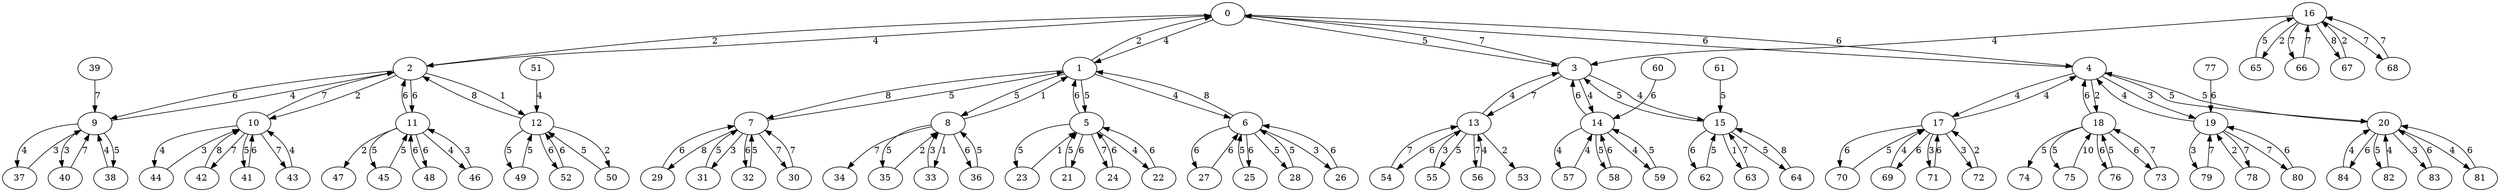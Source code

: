 strict digraph "" {
	0 -> 1	[label=4];
	0 -> 2	[label=2];
	0 -> 3	[label=5];
	0 -> 4	[label=6];
	1 -> 0	[label=2];
	1 -> 5	[label=5];
	1 -> 6	[label=4];
	1 -> 7	[label=8];
	1 -> 8	[label=5];
	2 -> 0	[label=4];
	2 -> 9	[label=6];
	2 -> 10	[label=2];
	2 -> 11	[label=6];
	2 -> 12	[label=1];
	3 -> 0	[label=7];
	3 -> 13	[label=7];
	3 -> 14	[label=4];
	3 -> 15	[label=4];
	4 -> 0	[label=6];
	4 -> 17	[label=4];
	4 -> 18	[label=2];
	4 -> 19	[label=3];
	4 -> 20	[label=5];
	5 -> 1	[label=6];
	5 -> 21	[label=6];
	5 -> 22	[label=4];
	5 -> 23	[label=5];
	5 -> 24	[label=7];
	6 -> 1	[label=8];
	6 -> 25	[label=6];
	6 -> 26	[label=3];
	6 -> 27	[label=6];
	6 -> 28	[label=5];
	7 -> 1	[label=5];
	7 -> 29	[label=8];
	7 -> 30	[label=7];
	7 -> 31	[label=3];
	7 -> 32	[label=6];
	8 -> 1	[label=1];
	8 -> 33	[label=1];
	8 -> 34	[label=7];
	8 -> 35	[label=5];
	8 -> 36	[label=6];
	9 -> 2	[label=4];
	9 -> 37	[label=4];
	9 -> 38	[label=5];
	9 -> 40	[label=3];
	10 -> 2	[label=7];
	10 -> 41	[label=5];
	10 -> 42	[label=7];
	10 -> 43	[label=7];
	10 -> 44	[label=4];
	11 -> 2	[label=6];
	11 -> 45	[label=5];
	11 -> 46	[label=4];
	11 -> 47	[label=2];
	11 -> 48	[label=6];
	12 -> 2	[label=8];
	12 -> 49	[label=5];
	12 -> 50	[label=2];
	12 -> 52	[label=6];
	13 -> 3	[label=4];
	13 -> 53	[label=2];
	13 -> 54	[label=6];
	13 -> 55	[label=5];
	13 -> 56	[label=7];
	14 -> 3	[label=6];
	14 -> 57	[label=4];
	14 -> 58	[label=5];
	14 -> 59	[label=4];
	15 -> 3	[label=5];
	15 -> 62	[label=6];
	15 -> 63	[label=1];
	15 -> 64	[label=5];
	16 -> 3	[label=4];
	16 -> 65	[label=2];
	16 -> 66	[label=7];
	16 -> 67	[label=8];
	16 -> 68	[label=7];
	17 -> 4	[label=4];
	17 -> 69	[label=6];
	17 -> 70	[label=6];
	17 -> 71	[label=3];
	17 -> 72	[label=3];
	18 -> 4	[label=6];
	18 -> 73	[label=6];
	18 -> 74	[label=5];
	18 -> 75	[label=5];
	18 -> 76	[label=6];
	19 -> 4	[label=4];
	19 -> 78	[label=7];
	19 -> 79	[label=3];
	19 -> 80	[label=7];
	20 -> 4	[label=5];
	20 -> 81	[label=4];
	20 -> 82	[label=5];
	20 -> 83	[label=3];
	20 -> 84	[label=6];
	21 -> 5	[label=5];
	22 -> 5	[label=6];
	23 -> 5	[label=1];
	24 -> 5	[label=6];
	25 -> 6	[label=5];
	26 -> 6	[label=6];
	27 -> 6	[label=6];
	28 -> 6	[label=5];
	29 -> 7	[label=6];
	30 -> 7	[label=7];
	31 -> 7	[label=5];
	32 -> 7	[label=5];
	33 -> 8	[label=3];
	35 -> 8	[label=2];
	36 -> 8	[label=5];
	37 -> 9	[label=3];
	38 -> 9	[label=4];
	39 -> 9	[label=7];
	40 -> 9	[label=7];
	41 -> 10	[label=6];
	42 -> 10	[label=8];
	43 -> 10	[label=4];
	44 -> 10	[label=3];
	45 -> 11	[label=5];
	46 -> 11	[label=3];
	48 -> 11	[label=6];
	49 -> 12	[label=5];
	50 -> 12	[label=5];
	51 -> 12	[label=4];
	52 -> 12	[label=6];
	54 -> 13	[label=7];
	55 -> 13	[label=3];
	56 -> 13	[label=4];
	57 -> 14	[label=4];
	58 -> 14	[label=6];
	59 -> 14	[label=5];
	60 -> 14	[label=6];
	61 -> 15	[label=5];
	62 -> 15	[label=5];
	63 -> 15	[label=7];
	64 -> 15	[label=8];
	65 -> 16	[label=5];
	66 -> 16	[label=7];
	67 -> 16	[label=2];
	68 -> 16	[label=7];
	69 -> 17	[label=4];
	70 -> 17	[label=5];
	71 -> 17	[label=6];
	72 -> 17	[label=2];
	73 -> 18	[label=7];
	75 -> 18	[label=10];
	76 -> 18	[label=5];
	77 -> 19	[label=6];
	78 -> 19	[label=2];
	79 -> 19	[label=7];
	80 -> 19	[label=6];
	81 -> 20	[label=6];
	82 -> 20	[label=4];
	83 -> 20	[label=6];
	84 -> 20	[label=4];
}
